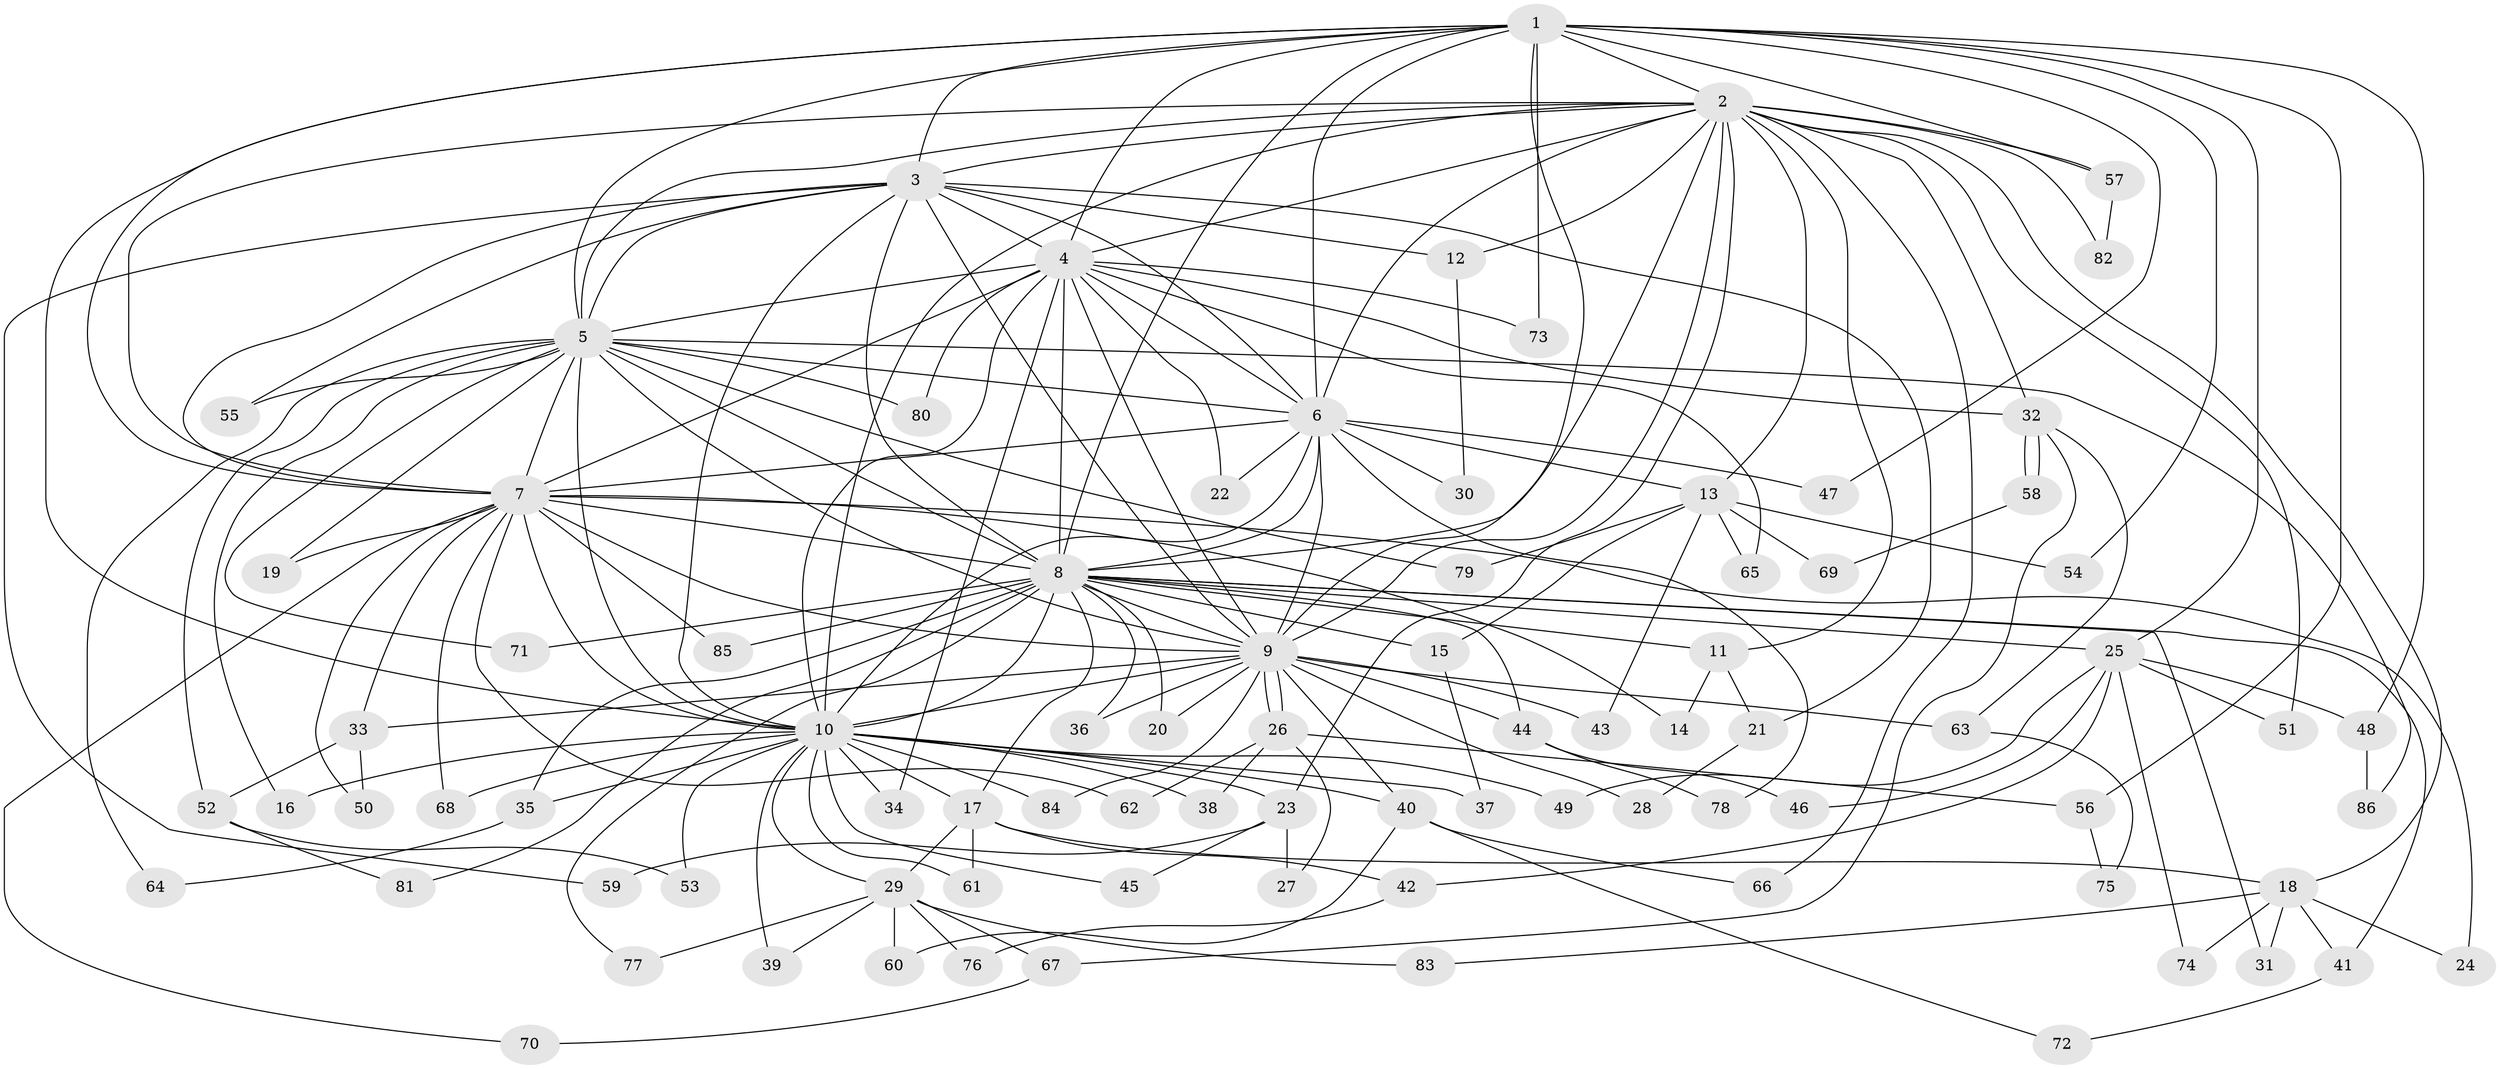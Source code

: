 // coarse degree distribution, {14: 0.03333333333333333, 19: 0.03333333333333333, 11: 0.016666666666666666, 27: 0.016666666666666666, 15: 0.016666666666666666, 17: 0.016666666666666666, 3: 0.15, 8: 0.03333333333333333, 2: 0.5, 6: 0.03333333333333333, 7: 0.016666666666666666, 1: 0.03333333333333333, 4: 0.06666666666666667, 9: 0.016666666666666666, 5: 0.016666666666666666}
// Generated by graph-tools (version 1.1) at 2025/17/03/04/25 18:17:23]
// undirected, 86 vertices, 197 edges
graph export_dot {
graph [start="1"]
  node [color=gray90,style=filled];
  1;
  2;
  3;
  4;
  5;
  6;
  7;
  8;
  9;
  10;
  11;
  12;
  13;
  14;
  15;
  16;
  17;
  18;
  19;
  20;
  21;
  22;
  23;
  24;
  25;
  26;
  27;
  28;
  29;
  30;
  31;
  32;
  33;
  34;
  35;
  36;
  37;
  38;
  39;
  40;
  41;
  42;
  43;
  44;
  45;
  46;
  47;
  48;
  49;
  50;
  51;
  52;
  53;
  54;
  55;
  56;
  57;
  58;
  59;
  60;
  61;
  62;
  63;
  64;
  65;
  66;
  67;
  68;
  69;
  70;
  71;
  72;
  73;
  74;
  75;
  76;
  77;
  78;
  79;
  80;
  81;
  82;
  83;
  84;
  85;
  86;
  1 -- 2;
  1 -- 3;
  1 -- 4;
  1 -- 5;
  1 -- 6;
  1 -- 7;
  1 -- 8;
  1 -- 9;
  1 -- 10;
  1 -- 25;
  1 -- 47;
  1 -- 48;
  1 -- 54;
  1 -- 56;
  1 -- 57;
  1 -- 73;
  2 -- 3;
  2 -- 4;
  2 -- 5;
  2 -- 6;
  2 -- 7;
  2 -- 8;
  2 -- 9;
  2 -- 10;
  2 -- 11;
  2 -- 12;
  2 -- 13;
  2 -- 18;
  2 -- 23;
  2 -- 32;
  2 -- 51;
  2 -- 57;
  2 -- 66;
  2 -- 82;
  3 -- 4;
  3 -- 5;
  3 -- 6;
  3 -- 7;
  3 -- 8;
  3 -- 9;
  3 -- 10;
  3 -- 12;
  3 -- 21;
  3 -- 55;
  3 -- 59;
  4 -- 5;
  4 -- 6;
  4 -- 7;
  4 -- 8;
  4 -- 9;
  4 -- 10;
  4 -- 22;
  4 -- 32;
  4 -- 34;
  4 -- 65;
  4 -- 73;
  4 -- 80;
  5 -- 6;
  5 -- 7;
  5 -- 8;
  5 -- 9;
  5 -- 10;
  5 -- 16;
  5 -- 19;
  5 -- 52;
  5 -- 55;
  5 -- 64;
  5 -- 71;
  5 -- 79;
  5 -- 80;
  5 -- 86;
  6 -- 7;
  6 -- 8;
  6 -- 9;
  6 -- 10;
  6 -- 13;
  6 -- 22;
  6 -- 30;
  6 -- 47;
  6 -- 78;
  7 -- 8;
  7 -- 9;
  7 -- 10;
  7 -- 14;
  7 -- 19;
  7 -- 24;
  7 -- 33;
  7 -- 50;
  7 -- 62;
  7 -- 68;
  7 -- 70;
  7 -- 85;
  8 -- 9;
  8 -- 10;
  8 -- 11;
  8 -- 15;
  8 -- 17;
  8 -- 20;
  8 -- 25;
  8 -- 31;
  8 -- 35;
  8 -- 36;
  8 -- 41;
  8 -- 44;
  8 -- 71;
  8 -- 77;
  8 -- 81;
  8 -- 85;
  9 -- 10;
  9 -- 20;
  9 -- 26;
  9 -- 26;
  9 -- 28;
  9 -- 33;
  9 -- 36;
  9 -- 40;
  9 -- 43;
  9 -- 44;
  9 -- 63;
  9 -- 84;
  10 -- 16;
  10 -- 17;
  10 -- 23;
  10 -- 29;
  10 -- 34;
  10 -- 35;
  10 -- 37;
  10 -- 38;
  10 -- 39;
  10 -- 40;
  10 -- 45;
  10 -- 49;
  10 -- 53;
  10 -- 61;
  10 -- 68;
  10 -- 84;
  11 -- 14;
  11 -- 21;
  12 -- 30;
  13 -- 15;
  13 -- 43;
  13 -- 54;
  13 -- 65;
  13 -- 69;
  13 -- 79;
  15 -- 37;
  17 -- 18;
  17 -- 29;
  17 -- 42;
  17 -- 61;
  18 -- 24;
  18 -- 31;
  18 -- 41;
  18 -- 74;
  18 -- 83;
  21 -- 28;
  23 -- 27;
  23 -- 45;
  23 -- 59;
  25 -- 42;
  25 -- 46;
  25 -- 48;
  25 -- 49;
  25 -- 51;
  25 -- 74;
  26 -- 27;
  26 -- 38;
  26 -- 56;
  26 -- 62;
  29 -- 39;
  29 -- 60;
  29 -- 67;
  29 -- 76;
  29 -- 77;
  29 -- 83;
  32 -- 58;
  32 -- 58;
  32 -- 63;
  32 -- 67;
  33 -- 50;
  33 -- 52;
  35 -- 64;
  40 -- 60;
  40 -- 66;
  40 -- 72;
  41 -- 72;
  42 -- 76;
  44 -- 46;
  44 -- 78;
  48 -- 86;
  52 -- 53;
  52 -- 81;
  56 -- 75;
  57 -- 82;
  58 -- 69;
  63 -- 75;
  67 -- 70;
}

